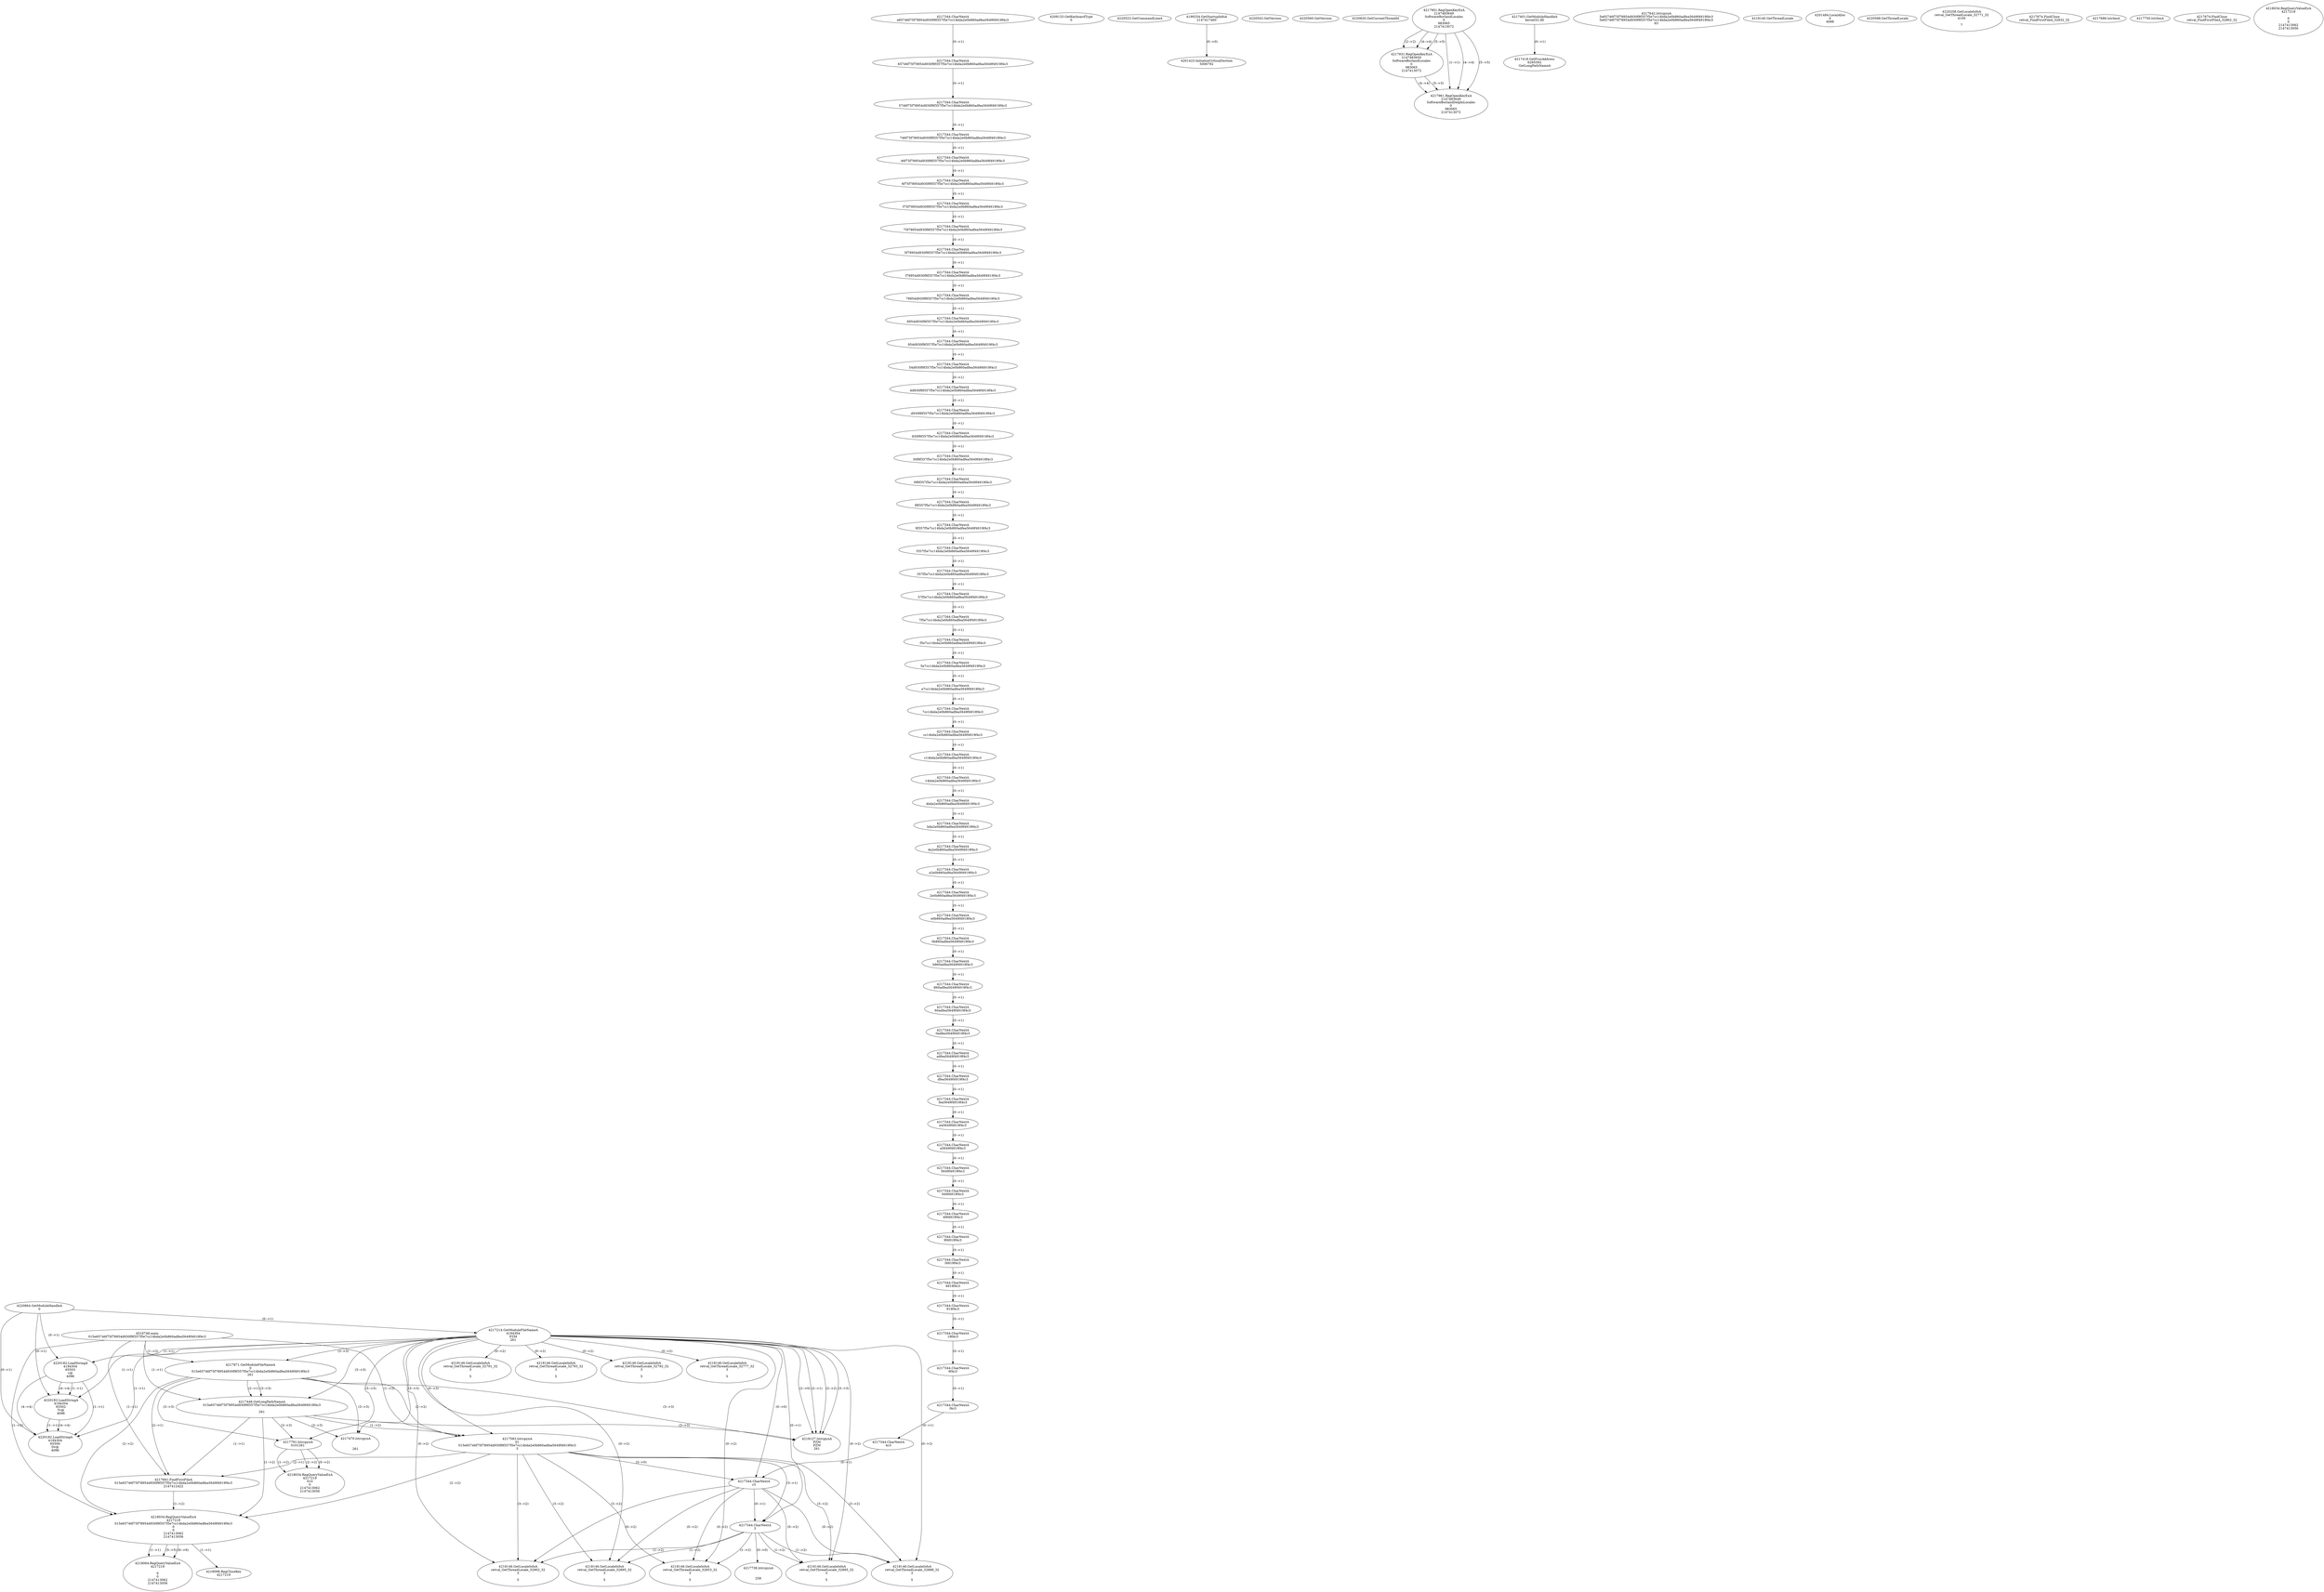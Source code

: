 // Global SCDG with merge call
digraph {
	0 [label="4516748.main
015e65746f75f78954d930f9f357f5e7cc14bda2e0b860adfea5649f4919f4c3"]
	1 [label="4220864.GetModuleHandleA
0"]
	2 [label="4209133.GetKeyboardType
0"]
	3 [label="4220523.GetCommandLineA
"]
	4 [label="4199254.GetStartupInfoA
2147417460"]
	5 [label="4220543.GetVersion
"]
	6 [label="4220560.GetVersion
"]
	7 [label="4220620.GetCurrentThreadId
"]
	8 [label="4217214.GetModuleFileNameA
4194304
PZM
261"]
	1 -> 8 [label="(0-->1)"]
	9 [label="4217871.GetModuleFileNameA
0
015e65746f75f78954d930f9f357f5e7cc14bda2e0b860adfea5649f4919f4c3
261"]
	0 -> 9 [label="(1-->2)"]
	8 -> 9 [label="(3-->3)"]
	10 [label="4217901.RegOpenKeyExA
2147483649
Software\Borland\Locales
0
983065
2147413072"]
	11 [label="4217401.GetModuleHandleA
kernel32.dll"]
	12 [label="4217418.GetProcAddress
6295592
GetLongPathNameA"]
	11 -> 12 [label="(0-->1)"]
	13 [label="4217448.GetLongPathNameA
015e65746f75f78954d930f9f357f5e7cc14bda2e0b860adfea5649f4919f4c3

261"]
	0 -> 13 [label="(1-->1)"]
	9 -> 13 [label="(2-->1)"]
	8 -> 13 [label="(3-->3)"]
	9 -> 13 [label="(3-->3)"]
	14 [label="4217583.lstrcpynA
01
015e65746f75f78954d930f9f357f5e7cc14bda2e0b860adfea5649f4919f4c3
3"]
	0 -> 14 [label="(1-->2)"]
	9 -> 14 [label="(2-->2)"]
	13 -> 14 [label="(1-->2)"]
	8 -> 14 [label="(0-->3)"]
	15 [label="4217344.CharNextA
e65746f75f78954d930f9f357f5e7cc14bda2e0b860adfea5649f4919f4c3"]
	16 [label="4217344.CharNextA
65746f75f78954d930f9f357f5e7cc14bda2e0b860adfea5649f4919f4c3"]
	15 -> 16 [label="(0-->1)"]
	17 [label="4217344.CharNextA
5746f75f78954d930f9f357f5e7cc14bda2e0b860adfea5649f4919f4c3"]
	16 -> 17 [label="(0-->1)"]
	18 [label="4217344.CharNextA
746f75f78954d930f9f357f5e7cc14bda2e0b860adfea5649f4919f4c3"]
	17 -> 18 [label="(0-->1)"]
	19 [label="4217344.CharNextA
46f75f78954d930f9f357f5e7cc14bda2e0b860adfea5649f4919f4c3"]
	18 -> 19 [label="(0-->1)"]
	20 [label="4217344.CharNextA
6f75f78954d930f9f357f5e7cc14bda2e0b860adfea5649f4919f4c3"]
	19 -> 20 [label="(0-->1)"]
	21 [label="4217344.CharNextA
f75f78954d930f9f357f5e7cc14bda2e0b860adfea5649f4919f4c3"]
	20 -> 21 [label="(0-->1)"]
	22 [label="4217344.CharNextA
75f78954d930f9f357f5e7cc14bda2e0b860adfea5649f4919f4c3"]
	21 -> 22 [label="(0-->1)"]
	23 [label="4217344.CharNextA
5f78954d930f9f357f5e7cc14bda2e0b860adfea5649f4919f4c3"]
	22 -> 23 [label="(0-->1)"]
	24 [label="4217344.CharNextA
f78954d930f9f357f5e7cc14bda2e0b860adfea5649f4919f4c3"]
	23 -> 24 [label="(0-->1)"]
	25 [label="4217344.CharNextA
78954d930f9f357f5e7cc14bda2e0b860adfea5649f4919f4c3"]
	24 -> 25 [label="(0-->1)"]
	26 [label="4217344.CharNextA
8954d930f9f357f5e7cc14bda2e0b860adfea5649f4919f4c3"]
	25 -> 26 [label="(0-->1)"]
	27 [label="4217344.CharNextA
954d930f9f357f5e7cc14bda2e0b860adfea5649f4919f4c3"]
	26 -> 27 [label="(0-->1)"]
	28 [label="4217344.CharNextA
54d930f9f357f5e7cc14bda2e0b860adfea5649f4919f4c3"]
	27 -> 28 [label="(0-->1)"]
	29 [label="4217344.CharNextA
4d930f9f357f5e7cc14bda2e0b860adfea5649f4919f4c3"]
	28 -> 29 [label="(0-->1)"]
	30 [label="4217344.CharNextA
d930f9f357f5e7cc14bda2e0b860adfea5649f4919f4c3"]
	29 -> 30 [label="(0-->1)"]
	31 [label="4217344.CharNextA
930f9f357f5e7cc14bda2e0b860adfea5649f4919f4c3"]
	30 -> 31 [label="(0-->1)"]
	32 [label="4217344.CharNextA
30f9f357f5e7cc14bda2e0b860adfea5649f4919f4c3"]
	31 -> 32 [label="(0-->1)"]
	33 [label="4217344.CharNextA
0f9f357f5e7cc14bda2e0b860adfea5649f4919f4c3"]
	32 -> 33 [label="(0-->1)"]
	34 [label="4217344.CharNextA
f9f357f5e7cc14bda2e0b860adfea5649f4919f4c3"]
	33 -> 34 [label="(0-->1)"]
	35 [label="4217344.CharNextA
9f357f5e7cc14bda2e0b860adfea5649f4919f4c3"]
	34 -> 35 [label="(0-->1)"]
	36 [label="4217344.CharNextA
f357f5e7cc14bda2e0b860adfea5649f4919f4c3"]
	35 -> 36 [label="(0-->1)"]
	37 [label="4217344.CharNextA
357f5e7cc14bda2e0b860adfea5649f4919f4c3"]
	36 -> 37 [label="(0-->1)"]
	38 [label="4217344.CharNextA
57f5e7cc14bda2e0b860adfea5649f4919f4c3"]
	37 -> 38 [label="(0-->1)"]
	39 [label="4217344.CharNextA
7f5e7cc14bda2e0b860adfea5649f4919f4c3"]
	38 -> 39 [label="(0-->1)"]
	40 [label="4217344.CharNextA
f5e7cc14bda2e0b860adfea5649f4919f4c3"]
	39 -> 40 [label="(0-->1)"]
	41 [label="4217344.CharNextA
5e7cc14bda2e0b860adfea5649f4919f4c3"]
	40 -> 41 [label="(0-->1)"]
	42 [label="4217344.CharNextA
e7cc14bda2e0b860adfea5649f4919f4c3"]
	41 -> 42 [label="(0-->1)"]
	43 [label="4217344.CharNextA
7cc14bda2e0b860adfea5649f4919f4c3"]
	42 -> 43 [label="(0-->1)"]
	44 [label="4217344.CharNextA
cc14bda2e0b860adfea5649f4919f4c3"]
	43 -> 44 [label="(0-->1)"]
	45 [label="4217344.CharNextA
c14bda2e0b860adfea5649f4919f4c3"]
	44 -> 45 [label="(0-->1)"]
	46 [label="4217344.CharNextA
14bda2e0b860adfea5649f4919f4c3"]
	45 -> 46 [label="(0-->1)"]
	47 [label="4217344.CharNextA
4bda2e0b860adfea5649f4919f4c3"]
	46 -> 47 [label="(0-->1)"]
	48 [label="4217344.CharNextA
bda2e0b860adfea5649f4919f4c3"]
	47 -> 48 [label="(0-->1)"]
	49 [label="4217344.CharNextA
da2e0b860adfea5649f4919f4c3"]
	48 -> 49 [label="(0-->1)"]
	50 [label="4217344.CharNextA
a2e0b860adfea5649f4919f4c3"]
	49 -> 50 [label="(0-->1)"]
	51 [label="4217344.CharNextA
2e0b860adfea5649f4919f4c3"]
	50 -> 51 [label="(0-->1)"]
	52 [label="4217344.CharNextA
e0b860adfea5649f4919f4c3"]
	51 -> 52 [label="(0-->1)"]
	53 [label="4217344.CharNextA
0b860adfea5649f4919f4c3"]
	52 -> 53 [label="(0-->1)"]
	54 [label="4217344.CharNextA
b860adfea5649f4919f4c3"]
	53 -> 54 [label="(0-->1)"]
	55 [label="4217344.CharNextA
860adfea5649f4919f4c3"]
	54 -> 55 [label="(0-->1)"]
	56 [label="4217344.CharNextA
60adfea5649f4919f4c3"]
	55 -> 56 [label="(0-->1)"]
	57 [label="4217344.CharNextA
0adfea5649f4919f4c3"]
	56 -> 57 [label="(0-->1)"]
	58 [label="4217344.CharNextA
adfea5649f4919f4c3"]
	57 -> 58 [label="(0-->1)"]
	59 [label="4217344.CharNextA
dfea5649f4919f4c3"]
	58 -> 59 [label="(0-->1)"]
	60 [label="4217344.CharNextA
fea5649f4919f4c3"]
	59 -> 60 [label="(0-->1)"]
	61 [label="4217344.CharNextA
ea5649f4919f4c3"]
	60 -> 61 [label="(0-->1)"]
	62 [label="4217344.CharNextA
a5649f4919f4c3"]
	61 -> 62 [label="(0-->1)"]
	63 [label="4217344.CharNextA
5649f4919f4c3"]
	62 -> 63 [label="(0-->1)"]
	64 [label="4217344.CharNextA
649f4919f4c3"]
	63 -> 64 [label="(0-->1)"]
	65 [label="4217344.CharNextA
49f4919f4c3"]
	64 -> 65 [label="(0-->1)"]
	66 [label="4217344.CharNextA
9f4919f4c3"]
	65 -> 66 [label="(0-->1)"]
	67 [label="4217344.CharNextA
f4919f4c3"]
	66 -> 67 [label="(0-->1)"]
	68 [label="4217344.CharNextA
4919f4c3"]
	67 -> 68 [label="(0-->1)"]
	69 [label="4217344.CharNextA
919f4c3"]
	68 -> 69 [label="(0-->1)"]
	70 [label="4217344.CharNextA
19f4c3"]
	69 -> 70 [label="(0-->1)"]
	71 [label="4217344.CharNextA
9f4c3"]
	70 -> 71 [label="(0-->1)"]
	72 [label="4217344.CharNextA
f4c3"]
	71 -> 72 [label="(0-->1)"]
	73 [label="4217344.CharNextA
4c3"]
	72 -> 73 [label="(0-->1)"]
	74 [label="4217344.CharNextA
c3"]
	73 -> 74 [label="(0-->1)"]
	8 -> 74 [label="(0-->0)"]
	14 -> 74 [label="(3-->0)"]
	75 [label="4217344.CharNextA
3"]
	8 -> 75 [label="(0-->1)"]
	14 -> 75 [label="(3-->1)"]
	74 -> 75 [label="(0-->1)"]
	76 [label="4217642.lstrcpynA
5e65746f75f78954d930f9f357f5e7cc14bda2e0b860adfea5649f4919f4c3
5e65746f75f78954d930f9f357f5e7cc14bda2e0b860adfea5649f4919f4c3
63"]
	77 [label="4217661.FindFirstFileA
015e65746f75f78954d930f9f357f5e7cc14bda2e0b860adfea5649f4919f4c3
2147412422"]
	0 -> 77 [label="(1-->1)"]
	9 -> 77 [label="(2-->1)"]
	13 -> 77 [label="(1-->1)"]
	14 -> 77 [label="(2-->1)"]
	78 [label="4218034.RegQueryValueExA
4217219
015e65746f75f78954d930f9f357f5e7cc14bda2e0b860adfea5649f4919f4c3
0
0
2147413062
2147413056"]
	0 -> 78 [label="(1-->2)"]
	9 -> 78 [label="(2-->2)"]
	13 -> 78 [label="(1-->2)"]
	14 -> 78 [label="(2-->2)"]
	77 -> 78 [label="(1-->2)"]
	79 [label="4218098.RegCloseKey
4217219"]
	78 -> 79 [label="(1-->1)"]
	80 [label="4218127.lstrcpynA
PZM
PZM
261"]
	8 -> 80 [label="(2-->1)"]
	8 -> 80 [label="(2-->2)"]
	8 -> 80 [label="(3-->3)"]
	9 -> 80 [label="(3-->3)"]
	13 -> 80 [label="(3-->3)"]
	8 -> 80 [label="(2-->0)"]
	81 [label="4218140.GetThreadLocale
"]
	82 [label="4218146.GetLocaleInfoA
retval_GetThreadLocale_32902_32
3

5"]
	8 -> 82 [label="(0-->2)"]
	14 -> 82 [label="(3-->2)"]
	74 -> 82 [label="(0-->2)"]
	75 -> 82 [label="(1-->2)"]
	83 [label="4220182.LoadStringA
4194304
65503
\v@
4096"]
	1 -> 83 [label="(0-->1)"]
	8 -> 83 [label="(1-->1)"]
	84 [label="4201423.InitializeCriticalSection
5006792"]
	4 -> 84 [label="(0-->0)"]
	85 [label="4201484.LocalAlloc
0
4088"]
	86 [label="4220588.GetThreadLocale
"]
	87 [label="4220258.GetLocaleInfoA
retval_GetThreadLocale_32771_32
4100

7"]
	88 [label="4217931.RegOpenKeyExA
2147483650
Software\Borland\Locales
0
983065
2147413072"]
	10 -> 88 [label="(2-->2)"]
	10 -> 88 [label="(4-->4)"]
	10 -> 88 [label="(5-->5)"]
	89 [label="4217961.RegOpenKeyExA
2147483649
Software\Borland\Delphi\Locales
0
983065
2147413072"]
	10 -> 89 [label="(1-->1)"]
	10 -> 89 [label="(4-->4)"]
	88 -> 89 [label="(4-->4)"]
	10 -> 89 [label="(5-->5)"]
	88 -> 89 [label="(5-->5)"]
	90 [label="4217674.FindClose
retval_FindFirstFileA_32832_32"]
	91 [label="4217686.lstrlenA
"]
	92 [label="4217738.lstrcpynA


258"]
	75 -> 92 [label="(0-->0)"]
	93 [label="4217750.lstrlenA
"]
	94 [label="4217791.lstrcpynA
01\
01\
261"]
	8 -> 94 [label="(3-->3)"]
	9 -> 94 [label="(3-->3)"]
	13 -> 94 [label="(3-->3)"]
	95 [label="4218034.RegQueryValueExA
4217219
01\
0
0
2147413062
2147413056"]
	94 -> 95 [label="(1-->2)"]
	94 -> 95 [label="(2-->2)"]
	94 -> 95 [label="(0-->2)"]
	96 [label="4218146.GetLocaleInfoA
retval_GetThreadLocale_32895_32
3

5"]
	8 -> 96 [label="(0-->2)"]
	14 -> 96 [label="(3-->2)"]
	74 -> 96 [label="(0-->2)"]
	75 -> 96 [label="(1-->2)"]
	97 [label="4220182.LoadStringA
4194304
65502
Tv@
4096"]
	1 -> 97 [label="(0-->1)"]
	8 -> 97 [label="(1-->1)"]
	83 -> 97 [label="(1-->1)"]
	83 -> 97 [label="(4-->4)"]
	98 [label="4220182.LoadStringA
4194304
65500
Dv@
4096"]
	1 -> 98 [label="(0-->1)"]
	8 -> 98 [label="(1-->1)"]
	83 -> 98 [label="(1-->1)"]
	97 -> 98 [label="(1-->1)"]
	83 -> 98 [label="(4-->4)"]
	97 -> 98 [label="(4-->4)"]
	99 [label="4218064.RegQueryValueExA
4217219

0
0
2147413062
2147413056"]
	78 -> 99 [label="(1-->1)"]
	78 -> 99 [label="(5-->5)"]
	78 -> 99 [label="(6-->6)"]
	100 [label="4218146.GetLocaleInfoA
retval_GetThreadLocale_32853_32
3

5"]
	8 -> 100 [label="(0-->2)"]
	14 -> 100 [label="(3-->2)"]
	74 -> 100 [label="(0-->2)"]
	75 -> 100 [label="(1-->2)"]
	101 [label="4217674.FindClose
retval_FindFirstFileA_32862_32"]
	102 [label="4218146.GetLocaleInfoA
retval_GetThreadLocale_32888_32
3

5"]
	8 -> 102 [label="(0-->2)"]
	14 -> 102 [label="(3-->2)"]
	74 -> 102 [label="(0-->2)"]
	75 -> 102 [label="(1-->2)"]
	103 [label="4217470.lstrcpynA


261"]
	8 -> 103 [label="(3-->3)"]
	9 -> 103 [label="(3-->3)"]
	13 -> 103 [label="(3-->3)"]
	104 [label="4218034.RegQueryValueExA
4217219

0
0
2147413062
2147413056"]
	105 [label="4218146.GetLocaleInfoA
retval_GetThreadLocale_32791_32
3

5"]
	8 -> 105 [label="(0-->2)"]
	106 [label="4218146.GetLocaleInfoA
retval_GetThreadLocale_32793_32
3

5"]
	8 -> 106 [label="(0-->2)"]
	107 [label="4218146.GetLocaleInfoA
retval_GetThreadLocale_32792_32
3

5"]
	8 -> 107 [label="(0-->2)"]
	108 [label="4218146.GetLocaleInfoA
retval_GetThreadLocale_32885_32
3

5"]
	8 -> 108 [label="(0-->2)"]
	14 -> 108 [label="(3-->2)"]
	74 -> 108 [label="(0-->2)"]
	75 -> 108 [label="(1-->2)"]
	109 [label="4218146.GetLocaleInfoA
retval_GetThreadLocale_32777_32
3

5"]
	8 -> 109 [label="(0-->2)"]
}
